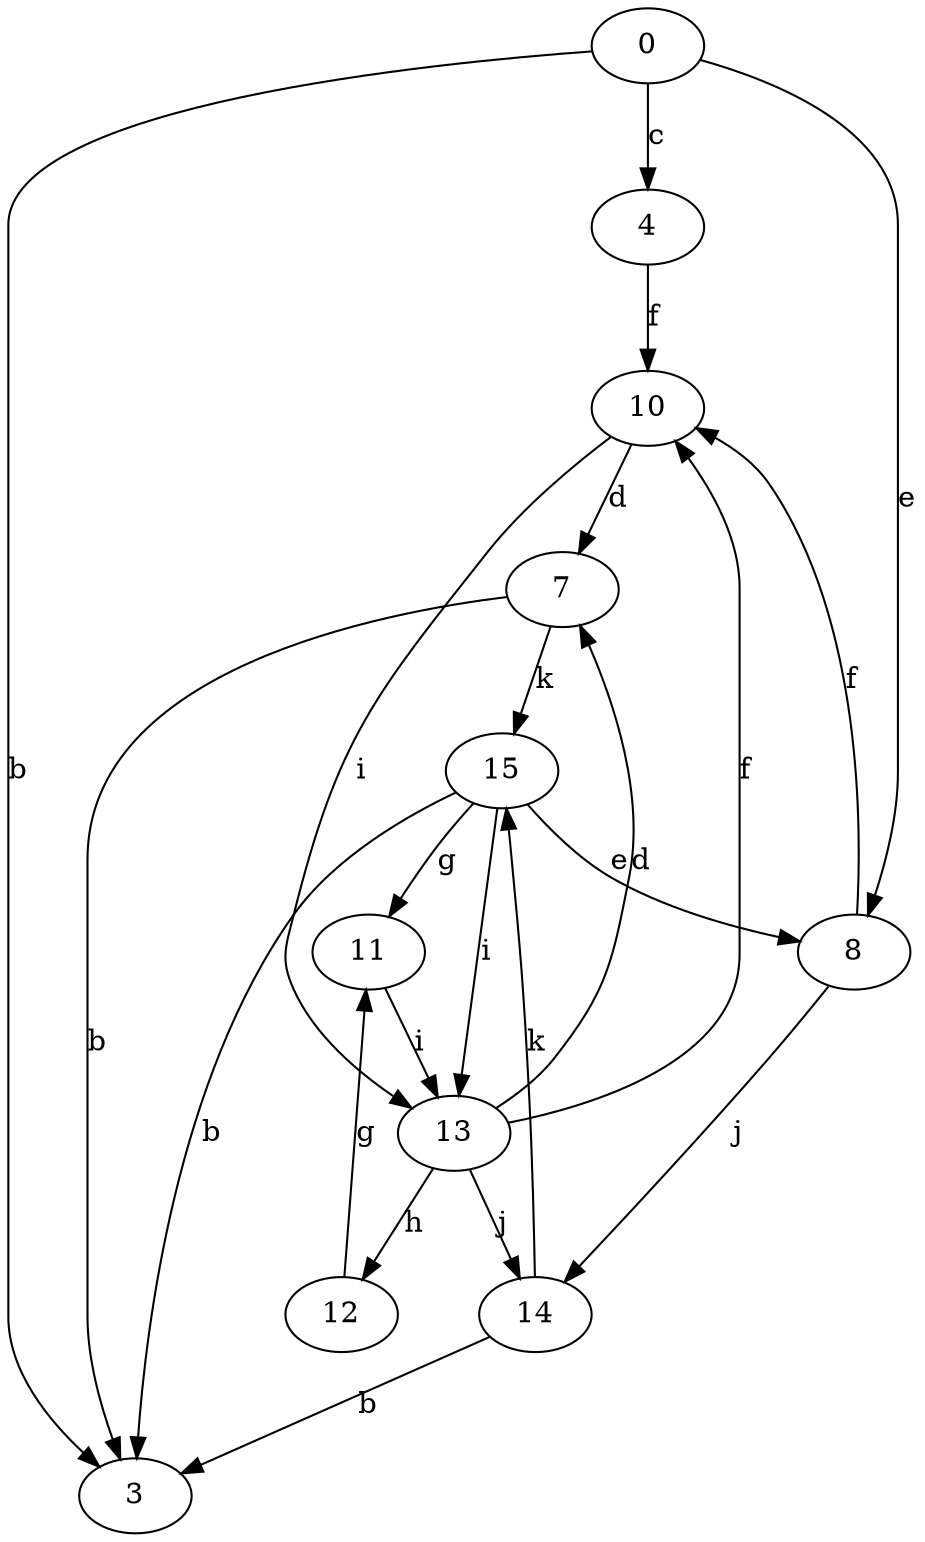 strict digraph  {
0;
3;
4;
7;
8;
10;
11;
12;
13;
14;
15;
0 -> 3  [label=b];
0 -> 4  [label=c];
0 -> 8  [label=e];
4 -> 10  [label=f];
7 -> 3  [label=b];
7 -> 15  [label=k];
8 -> 10  [label=f];
8 -> 14  [label=j];
10 -> 7  [label=d];
10 -> 13  [label=i];
11 -> 13  [label=i];
12 -> 11  [label=g];
13 -> 7  [label=d];
13 -> 10  [label=f];
13 -> 12  [label=h];
13 -> 14  [label=j];
14 -> 3  [label=b];
14 -> 15  [label=k];
15 -> 3  [label=b];
15 -> 8  [label=e];
15 -> 11  [label=g];
15 -> 13  [label=i];
}
